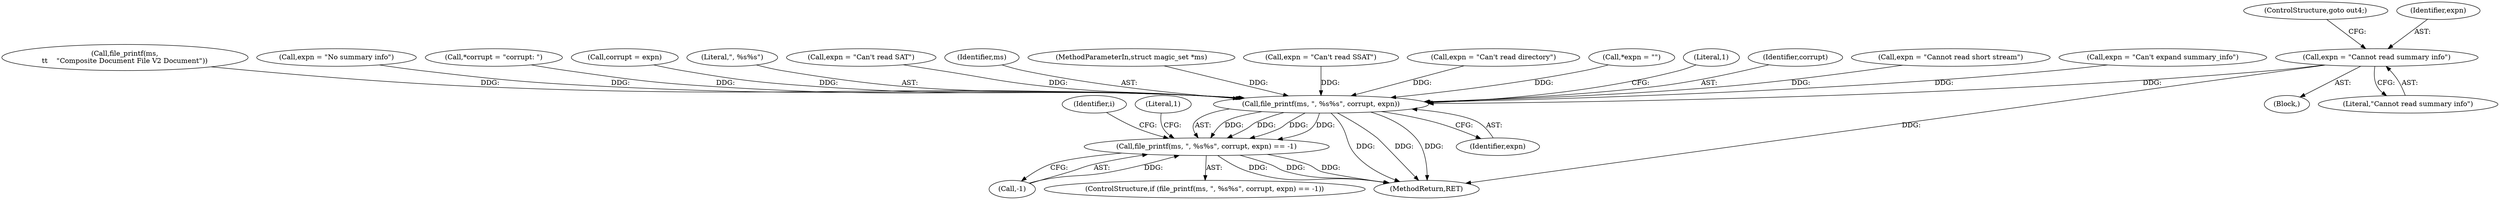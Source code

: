 digraph "0_file_6d209c1c489457397a5763bca4b28e43aac90391_2@API" {
"1000329" [label="(Call,expn = \"Cannot read summary info\")"];
"1000519" [label="(Call,file_printf(ms, \", %s%s\", corrupt, expn))"];
"1000518" [label="(Call,file_printf(ms, \", %s%s\", corrupt, expn) == -1)"];
"1000518" [label="(Call,file_printf(ms, \", %s%s\", corrupt, expn) == -1)"];
"1000542" [label="(Identifier,i)"];
"1000528" [label="(Literal,1)"];
"1000506" [label="(Call,file_printf(ms,\n\t\t    \"Composite Document File V2 Document\"))"];
"1000324" [label="(Call,expn = \"No summary info\")"];
"1000119" [label="(Call,*corrupt = \"corrupt: \")"];
"1000321" [label="(Call,corrupt = expn)"];
"1000521" [label="(Literal,\", %s%s\")"];
"1000173" [label="(Call,expn = \"Can't read SAT\")"];
"1000332" [label="(ControlStructure,goto out4;)"];
"1000329" [label="(Call,expn = \"Cannot read summary info\")"];
"1000546" [label="(MethodReturn,RET)"];
"1000330" [label="(Identifier,expn)"];
"1000524" [label="(Call,-1)"];
"1000520" [label="(Identifier,ms)"];
"1000519" [label="(Call,file_printf(ms, \", %s%s\", corrupt, expn))"];
"1000101" [label="(MethodParameterIn,struct magic_set *ms)"];
"1000523" [label="(Identifier,expn)"];
"1000517" [label="(ControlStructure,if (file_printf(ms, \", %s%s\", corrupt, expn) == -1))"];
"1000200" [label="(Call,expn = \"Can't read SSAT\")"];
"1000227" [label="(Call,expn = \"Can't read directory\")"];
"1000328" [label="(Block,)"];
"1000115" [label="(Call,*expn = \"\")"];
"1000525" [label="(Literal,1)"];
"1000331" [label="(Literal,\"Cannot read summary info\")"];
"1000522" [label="(Identifier,corrupt)"];
"1000252" [label="(Call,expn = \"Cannot read short stream\")"];
"1000352" [label="(Call,expn = \"Can't expand summary_info\")"];
"1000329" -> "1000328"  [label="AST: "];
"1000329" -> "1000331"  [label="CFG: "];
"1000330" -> "1000329"  [label="AST: "];
"1000331" -> "1000329"  [label="AST: "];
"1000332" -> "1000329"  [label="CFG: "];
"1000329" -> "1000546"  [label="DDG: "];
"1000329" -> "1000519"  [label="DDG: "];
"1000519" -> "1000518"  [label="AST: "];
"1000519" -> "1000523"  [label="CFG: "];
"1000520" -> "1000519"  [label="AST: "];
"1000521" -> "1000519"  [label="AST: "];
"1000522" -> "1000519"  [label="AST: "];
"1000523" -> "1000519"  [label="AST: "];
"1000525" -> "1000519"  [label="CFG: "];
"1000519" -> "1000546"  [label="DDG: "];
"1000519" -> "1000546"  [label="DDG: "];
"1000519" -> "1000546"  [label="DDG: "];
"1000519" -> "1000518"  [label="DDG: "];
"1000519" -> "1000518"  [label="DDG: "];
"1000519" -> "1000518"  [label="DDG: "];
"1000519" -> "1000518"  [label="DDG: "];
"1000506" -> "1000519"  [label="DDG: "];
"1000101" -> "1000519"  [label="DDG: "];
"1000321" -> "1000519"  [label="DDG: "];
"1000119" -> "1000519"  [label="DDG: "];
"1000200" -> "1000519"  [label="DDG: "];
"1000252" -> "1000519"  [label="DDG: "];
"1000227" -> "1000519"  [label="DDG: "];
"1000352" -> "1000519"  [label="DDG: "];
"1000324" -> "1000519"  [label="DDG: "];
"1000115" -> "1000519"  [label="DDG: "];
"1000173" -> "1000519"  [label="DDG: "];
"1000518" -> "1000517"  [label="AST: "];
"1000518" -> "1000524"  [label="CFG: "];
"1000524" -> "1000518"  [label="AST: "];
"1000528" -> "1000518"  [label="CFG: "];
"1000542" -> "1000518"  [label="CFG: "];
"1000518" -> "1000546"  [label="DDG: "];
"1000518" -> "1000546"  [label="DDG: "];
"1000518" -> "1000546"  [label="DDG: "];
"1000524" -> "1000518"  [label="DDG: "];
}
